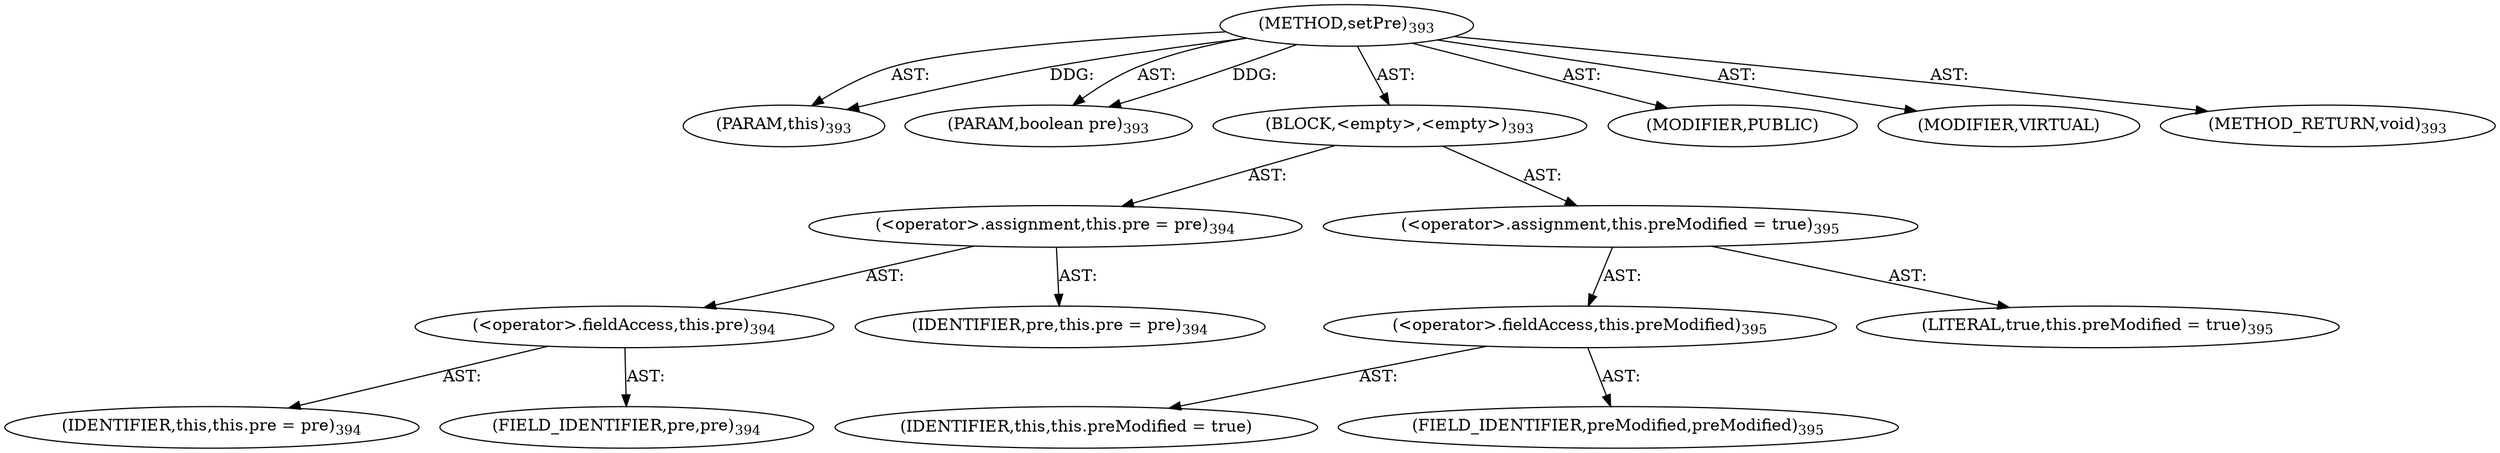 digraph "setPre" {  
"111669149702" [label = <(METHOD,setPre)<SUB>393</SUB>> ]
"115964116998" [label = <(PARAM,this)<SUB>393</SUB>> ]
"115964117024" [label = <(PARAM,boolean pre)<SUB>393</SUB>> ]
"25769803784" [label = <(BLOCK,&lt;empty&gt;,&lt;empty&gt;)<SUB>393</SUB>> ]
"30064771091" [label = <(&lt;operator&gt;.assignment,this.pre = pre)<SUB>394</SUB>> ]
"30064771092" [label = <(&lt;operator&gt;.fieldAccess,this.pre)<SUB>394</SUB>> ]
"68719476746" [label = <(IDENTIFIER,this,this.pre = pre)<SUB>394</SUB>> ]
"55834574856" [label = <(FIELD_IDENTIFIER,pre,pre)<SUB>394</SUB>> ]
"68719476817" [label = <(IDENTIFIER,pre,this.pre = pre)<SUB>394</SUB>> ]
"30064771093" [label = <(&lt;operator&gt;.assignment,this.preModified = true)<SUB>395</SUB>> ]
"30064771094" [label = <(&lt;operator&gt;.fieldAccess,this.preModified)<SUB>395</SUB>> ]
"68719476818" [label = <(IDENTIFIER,this,this.preModified = true)> ]
"55834574857" [label = <(FIELD_IDENTIFIER,preModified,preModified)<SUB>395</SUB>> ]
"90194313218" [label = <(LITERAL,true,this.preModified = true)<SUB>395</SUB>> ]
"133143986213" [label = <(MODIFIER,PUBLIC)> ]
"133143986214" [label = <(MODIFIER,VIRTUAL)> ]
"128849018886" [label = <(METHOD_RETURN,void)<SUB>393</SUB>> ]
  "111669149702" -> "115964116998"  [ label = "AST: "] 
  "111669149702" -> "115964117024"  [ label = "AST: "] 
  "111669149702" -> "25769803784"  [ label = "AST: "] 
  "111669149702" -> "133143986213"  [ label = "AST: "] 
  "111669149702" -> "133143986214"  [ label = "AST: "] 
  "111669149702" -> "128849018886"  [ label = "AST: "] 
  "25769803784" -> "30064771091"  [ label = "AST: "] 
  "25769803784" -> "30064771093"  [ label = "AST: "] 
  "30064771091" -> "30064771092"  [ label = "AST: "] 
  "30064771091" -> "68719476817"  [ label = "AST: "] 
  "30064771092" -> "68719476746"  [ label = "AST: "] 
  "30064771092" -> "55834574856"  [ label = "AST: "] 
  "30064771093" -> "30064771094"  [ label = "AST: "] 
  "30064771093" -> "90194313218"  [ label = "AST: "] 
  "30064771094" -> "68719476818"  [ label = "AST: "] 
  "30064771094" -> "55834574857"  [ label = "AST: "] 
  "111669149702" -> "115964116998"  [ label = "DDG: "] 
  "111669149702" -> "115964117024"  [ label = "DDG: "] 
}
